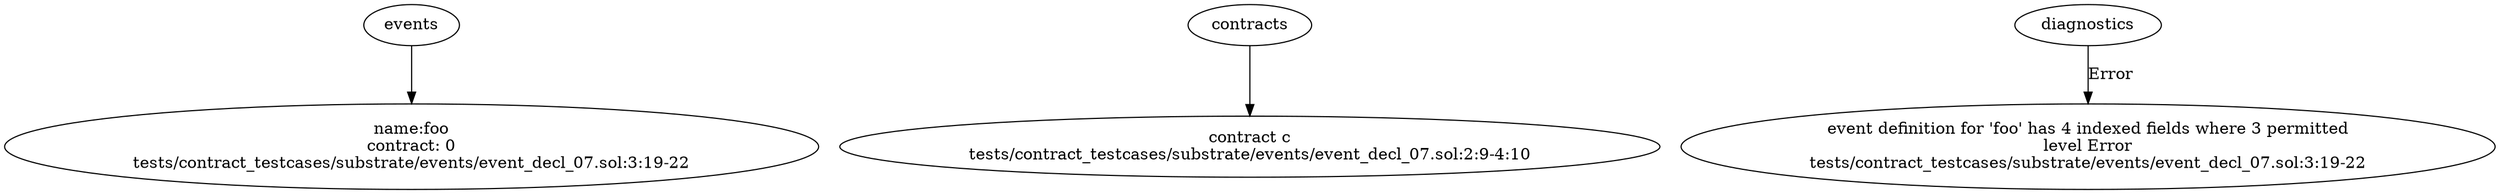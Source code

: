 strict digraph "tests/contract_testcases/substrate/events/event_decl_07.sol" {
	foo [label="name:foo\ncontract: 0\ntests/contract_testcases/substrate/events/event_decl_07.sol:3:19-22"]
	contract [label="contract c\ntests/contract_testcases/substrate/events/event_decl_07.sol:2:9-4:10"]
	diagnostic [label="event definition for 'foo' has 4 indexed fields where 3 permitted\nlevel Error\ntests/contract_testcases/substrate/events/event_decl_07.sol:3:19-22"]
	events -> foo
	contracts -> contract
	diagnostics -> diagnostic [label="Error"]
}
